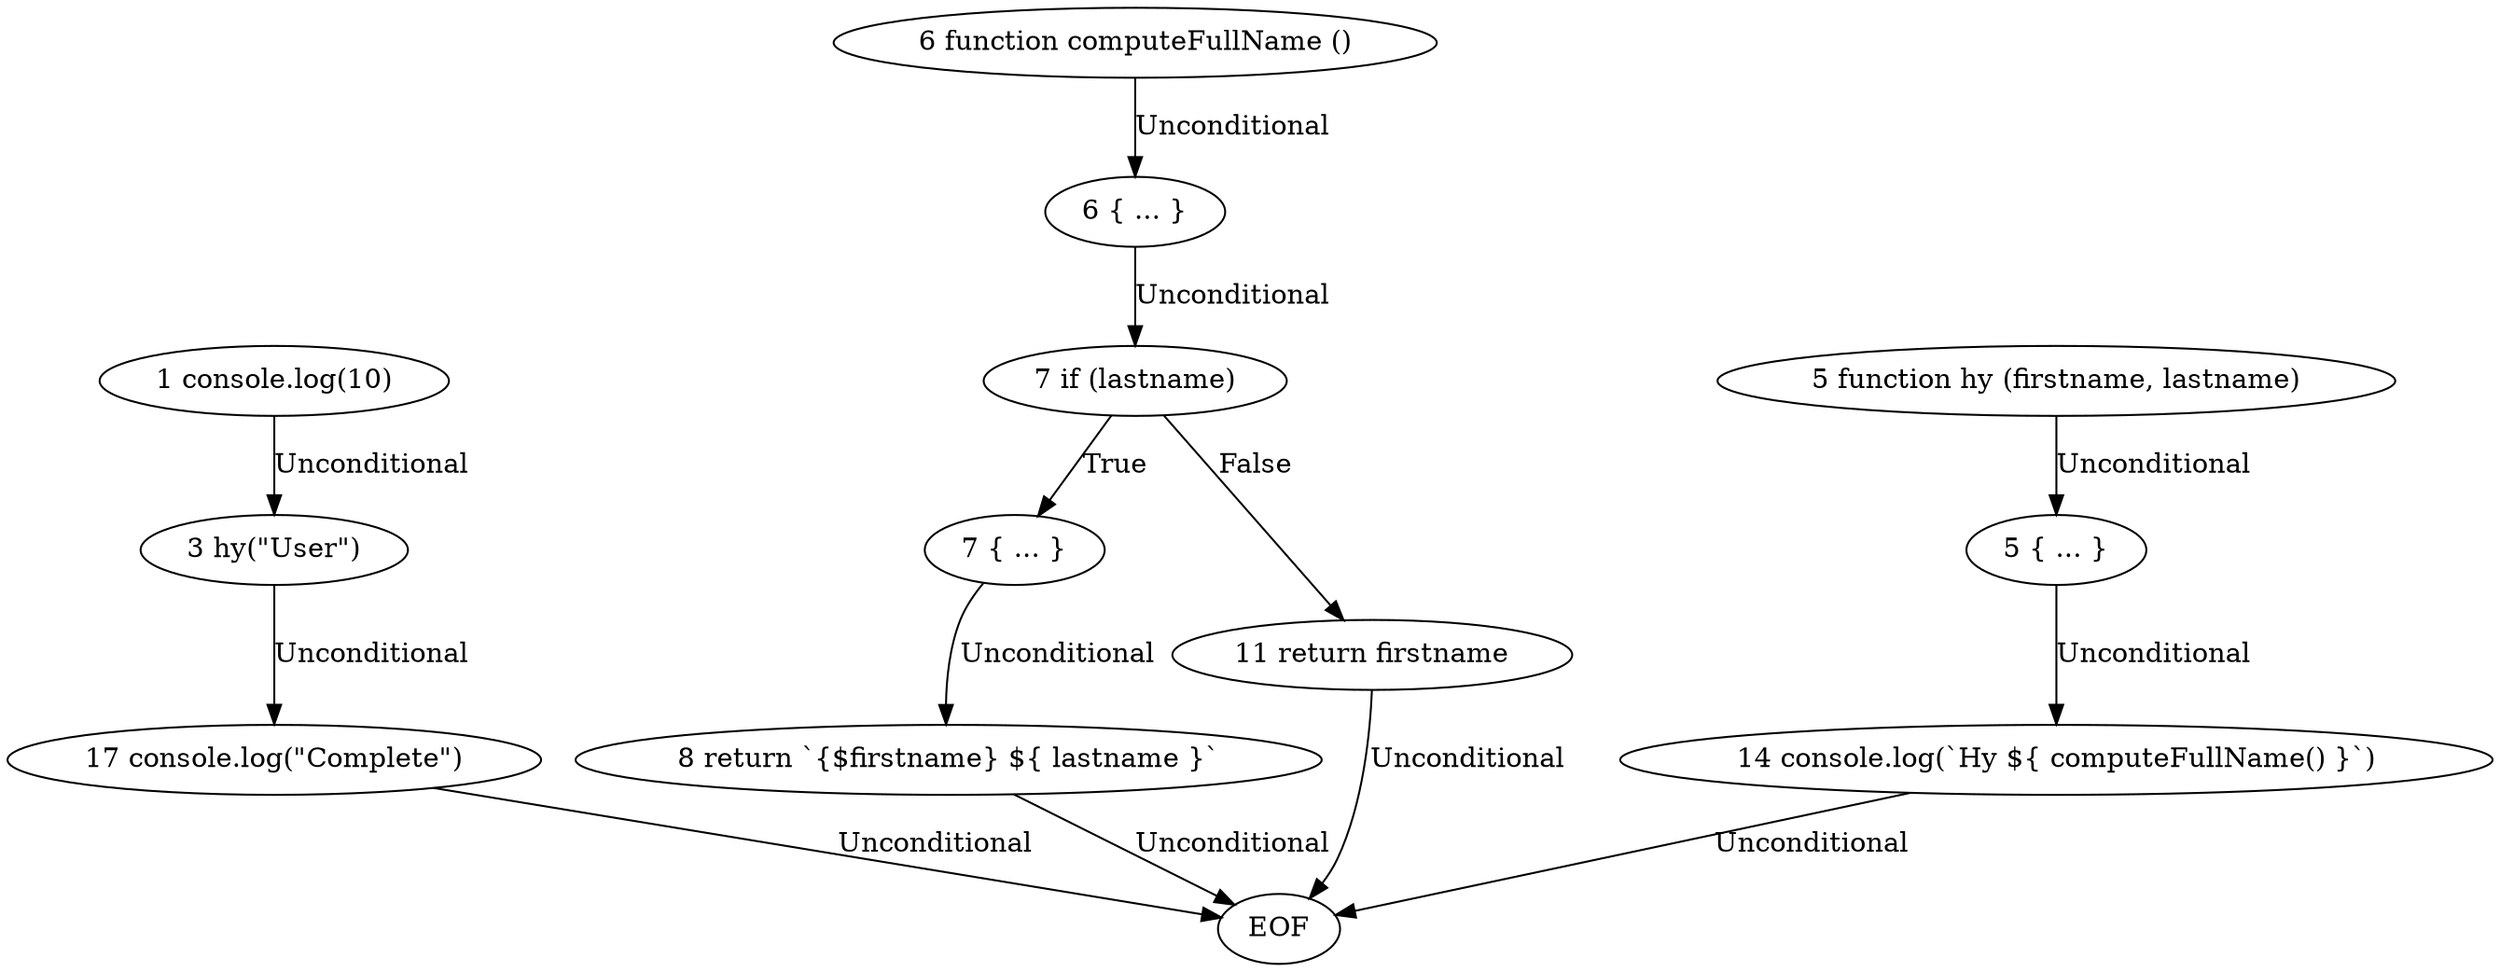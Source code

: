 digraph cfg {
  "0" [ label = "1 console.log(10)" ];
  "1" [ label = "3 hy(\"User\")" ];
  "2" [ label = "5 function hy (firstname, lastname)" ];
  "3" [ label = "5 { ... }" ];
  "4" [ label = "6 function computeFullName ()" ];
  "5" [ label = "6 { ... }" ];
  "6" [ label = "7 if (lastname)" ];
  "7" [ label = "7 { ... }" ];
  "8" [ label = "8 return `{$firstname} ${ lastname }`" ];
  "9" [ label = "11 return firstname" ];
  "10" [ label = "14 console.log(`Hy ${ computeFullName() }`)" ];
  "11" [ label = "17 console.log(\"Complete\")" ];
  "12" [ label = "EOF" ];
  "0" -> "1" [ label = "Unconditional" ];
  "1" -> "11" [ label = "Unconditional" ];
  "2" -> "3" [ label = "Unconditional" ];
  "3" -> "10" [ label = "Unconditional" ];
  "4" -> "5" [ label = "Unconditional" ];
  "5" -> "6" [ label = "Unconditional" ];
  "6" -> "7" [ label = "True" ];
  "6" -> "9" [ label = "False" ];
  "7" -> "8" [ label = "Unconditional" ];
  "8" -> "12" [ label = "Unconditional" ];
  "9" -> "12" [ label = "Unconditional" ];
  "10" -> "12" [ label = "Unconditional" ];
  "11" -> "12" [ label = "Unconditional" ];
}